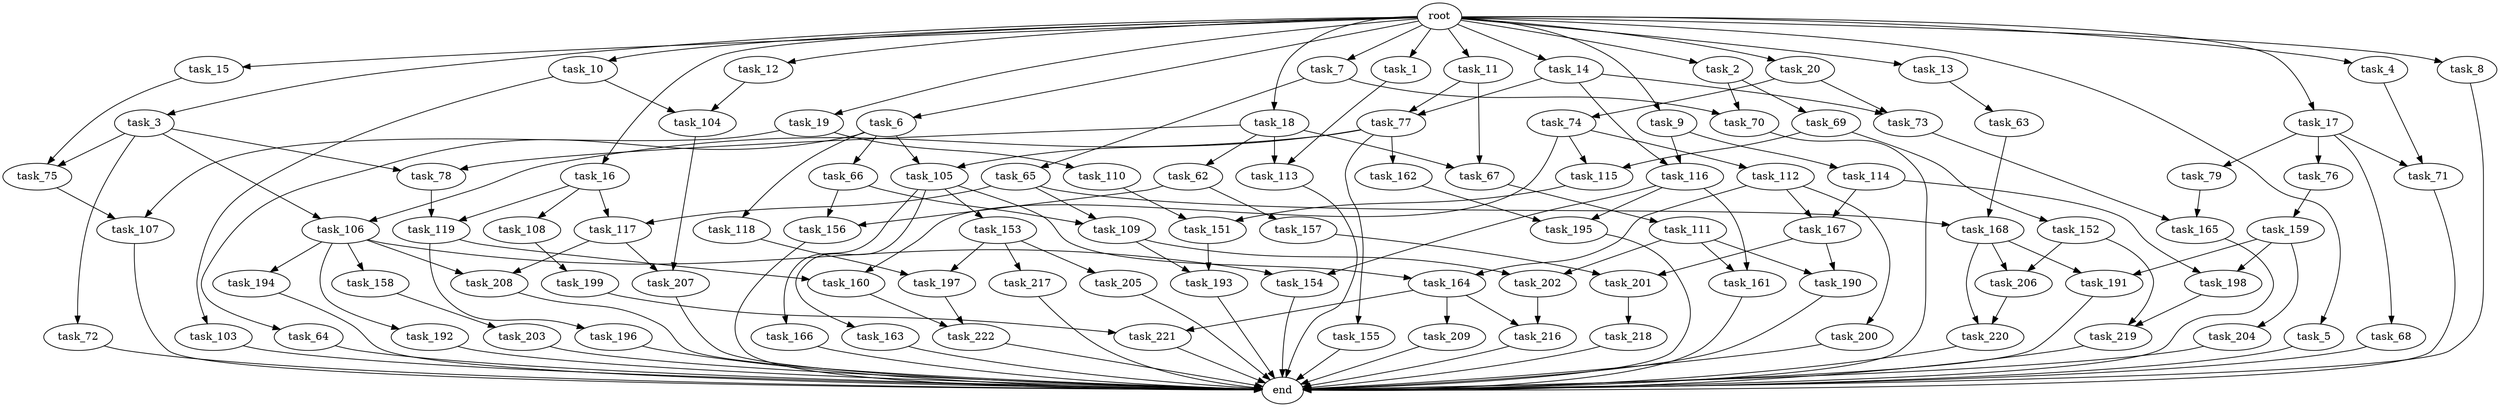 digraph G {
  task_207 [size="1245540515.840000"];
  task_192 [size="858993459.200000"];
  task_16 [size="1.024000"];
  task_168 [size="1245540515.840000"];
  task_115 [size="833223655.424000"];
  task_158 [size="858993459.200000"];
  task_19 [size="1.024000"];
  task_12 [size="1.024000"];
  task_190 [size="343597383.680000"];
  task_119 [size="687194767.360000"];
  task_111 [size="34359738.368000"];
  task_11 [size="1.024000"];
  task_20 [size="1.024000"];
  task_113 [size="343597383.680000"];
  task_68 [size="420906795.008000"];
  task_117 [size="1245540515.840000"];
  task_162 [size="214748364.800000"];
  task_151 [size="386547056.640000"];
  task_62 [size="34359738.368000"];
  task_14 [size="1.024000"];
  task_107 [size="1554778161.152000"];
  task_6 [size="1.024000"];
  task_108 [size="549755813.888000"];
  task_156 [size="446676598.784000"];
  task_103 [size="420906795.008000"];
  task_79 [size="420906795.008000"];
  task_72 [size="420906795.008000"];
  task_200 [size="549755813.888000"];
  task_5 [size="1.024000"];
  task_63 [size="214748364.800000"];
  task_217 [size="34359738.368000"];
  root [size="0.000000"];
  task_202 [size="1005022347.264000"];
  task_216 [size="343597383.680000"];
  task_104 [size="498216206.336000"];
  task_7 [size="1.024000"];
  task_74 [size="858993459.200000"];
  task_219 [size="343597383.680000"];
  task_159 [size="137438953.472000"];
  task_220 [size="910533066.752000"];
  task_152 [size="695784701.952000"];
  task_106 [size="635655159.808000"];
  task_157 [size="137438953.472000"];
  task_198 [size="111669149.696000"];
  task_118 [size="214748364.800000"];
  task_203 [size="420906795.008000"];
  task_155 [size="214748364.800000"];
  task_77 [size="1168231104.512000"];
  task_165 [size="1391569403.904000"];
  task_209 [size="34359738.368000"];
  task_110 [size="695784701.952000"];
  task_66 [size="214748364.800000"];
  task_4 [size="1.024000"];
  task_218 [size="214748364.800000"];
  task_191 [size="730144440.320000"];
  task_112 [size="137438953.472000"];
  task_199 [size="420906795.008000"];
  task_65 [size="214748364.800000"];
  task_69 [size="420906795.008000"];
  task_73 [size="1168231104.512000"];
  task_76 [size="420906795.008000"];
  task_208 [size="1408749273.088000"];
  task_114 [size="858993459.200000"];
  task_10 [size="1.024000"];
  task_13 [size="1.024000"];
  task_163 [size="420906795.008000"];
  task_1 [size="1.024000"];
  task_18 [size="1.024000"];
  task_153 [size="420906795.008000"];
  task_75 [size="841813590.016000"];
  task_64 [size="214748364.800000"];
  task_15 [size="1.024000"];
  end [size="0.000000"];
  task_164 [size="970662608.896000"];
  task_167 [size="627065225.216000"];
  task_196 [size="77309411.328000"];
  task_70 [size="635655159.808000"];
  task_160 [size="214748364.800000"];
  task_193 [size="910533066.752000"];
  task_78 [size="455266533.376000"];
  task_3 [size="1.024000"];
  task_166 [size="420906795.008000"];
  task_71 [size="730144440.320000"];
  task_197 [size="343597383.680000"];
  task_105 [size="429496729.600000"];
  task_201 [size="111669149.696000"];
  task_194 [size="858993459.200000"];
  task_109 [size="1005022347.264000"];
  task_8 [size="1.024000"];
  task_154 [size="996432412.672000"];
  task_9 [size="1.024000"];
  task_2 [size="1.024000"];
  task_67 [size="893353197.568000"];
  task_161 [size="446676598.784000"];
  task_17 [size="1.024000"];
  task_204 [size="34359738.368000"];
  task_195 [size="446676598.784000"];
  task_205 [size="34359738.368000"];
  task_116 [size="1168231104.512000"];
  task_222 [size="292057776.128000"];
  task_221 [size="730144440.320000"];
  task_206 [size="1005022347.264000"];

  task_207 -> end [size="1.000000"];
  task_192 -> end [size="1.000000"];
  task_16 -> task_108 [size="536870912.000000"];
  task_16 -> task_119 [size="536870912.000000"];
  task_16 -> task_117 [size="536870912.000000"];
  task_168 -> task_220 [size="679477248.000000"];
  task_168 -> task_191 [size="679477248.000000"];
  task_168 -> task_206 [size="679477248.000000"];
  task_115 -> task_151 [size="301989888.000000"];
  task_158 -> task_203 [size="411041792.000000"];
  task_19 -> task_110 [size="679477248.000000"];
  task_19 -> task_107 [size="679477248.000000"];
  task_12 -> task_104 [size="75497472.000000"];
  task_190 -> end [size="1.000000"];
  task_119 -> task_160 [size="75497472.000000"];
  task_119 -> task_196 [size="75497472.000000"];
  task_111 -> task_202 [size="301989888.000000"];
  task_111 -> task_161 [size="301989888.000000"];
  task_111 -> task_190 [size="301989888.000000"];
  task_11 -> task_67 [size="838860800.000000"];
  task_11 -> task_77 [size="838860800.000000"];
  task_20 -> task_74 [size="838860800.000000"];
  task_20 -> task_73 [size="838860800.000000"];
  task_113 -> end [size="1.000000"];
  task_68 -> end [size="1.000000"];
  task_117 -> task_207 [size="536870912.000000"];
  task_117 -> task_208 [size="536870912.000000"];
  task_162 -> task_195 [size="301989888.000000"];
  task_151 -> task_193 [size="209715200.000000"];
  task_62 -> task_156 [size="134217728.000000"];
  task_62 -> task_157 [size="134217728.000000"];
  task_14 -> task_77 [size="301989888.000000"];
  task_14 -> task_73 [size="301989888.000000"];
  task_14 -> task_116 [size="301989888.000000"];
  task_107 -> end [size="1.000000"];
  task_6 -> task_66 [size="209715200.000000"];
  task_6 -> task_118 [size="209715200.000000"];
  task_6 -> task_64 [size="209715200.000000"];
  task_6 -> task_105 [size="209715200.000000"];
  task_108 -> task_199 [size="411041792.000000"];
  task_156 -> end [size="1.000000"];
  task_103 -> end [size="1.000000"];
  task_79 -> task_165 [size="679477248.000000"];
  task_72 -> end [size="1.000000"];
  task_200 -> end [size="1.000000"];
  task_5 -> end [size="1.000000"];
  task_63 -> task_168 [size="536870912.000000"];
  task_217 -> end [size="1.000000"];
  root -> task_2 [size="1.000000"];
  root -> task_7 [size="1.000000"];
  root -> task_5 [size="1.000000"];
  root -> task_11 [size="1.000000"];
  root -> task_20 [size="1.000000"];
  root -> task_10 [size="1.000000"];
  root -> task_16 [size="1.000000"];
  root -> task_4 [size="1.000000"];
  root -> task_17 [size="1.000000"];
  root -> task_3 [size="1.000000"];
  root -> task_13 [size="1.000000"];
  root -> task_18 [size="1.000000"];
  root -> task_9 [size="1.000000"];
  root -> task_19 [size="1.000000"];
  root -> task_6 [size="1.000000"];
  root -> task_14 [size="1.000000"];
  root -> task_8 [size="1.000000"];
  root -> task_12 [size="1.000000"];
  root -> task_15 [size="1.000000"];
  root -> task_1 [size="1.000000"];
  task_202 -> task_216 [size="301989888.000000"];
  task_216 -> end [size="1.000000"];
  task_104 -> task_207 [size="679477248.000000"];
  task_7 -> task_70 [size="209715200.000000"];
  task_7 -> task_65 [size="209715200.000000"];
  task_74 -> task_160 [size="134217728.000000"];
  task_74 -> task_115 [size="134217728.000000"];
  task_74 -> task_112 [size="134217728.000000"];
  task_219 -> end [size="1.000000"];
  task_159 -> task_191 [size="33554432.000000"];
  task_159 -> task_204 [size="33554432.000000"];
  task_159 -> task_198 [size="33554432.000000"];
  task_220 -> end [size="1.000000"];
  task_152 -> task_219 [size="301989888.000000"];
  task_152 -> task_206 [size="301989888.000000"];
  task_106 -> task_208 [size="838860800.000000"];
  task_106 -> task_192 [size="838860800.000000"];
  task_106 -> task_154 [size="838860800.000000"];
  task_106 -> task_194 [size="838860800.000000"];
  task_106 -> task_158 [size="838860800.000000"];
  task_157 -> task_201 [size="75497472.000000"];
  task_198 -> task_219 [size="33554432.000000"];
  task_118 -> task_197 [size="301989888.000000"];
  task_203 -> end [size="1.000000"];
  task_155 -> end [size="1.000000"];
  task_77 -> task_105 [size="209715200.000000"];
  task_77 -> task_106 [size="209715200.000000"];
  task_77 -> task_155 [size="209715200.000000"];
  task_77 -> task_162 [size="209715200.000000"];
  task_165 -> end [size="1.000000"];
  task_209 -> end [size="1.000000"];
  task_110 -> task_151 [size="75497472.000000"];
  task_66 -> task_156 [size="301989888.000000"];
  task_66 -> task_109 [size="301989888.000000"];
  task_4 -> task_71 [size="301989888.000000"];
  task_218 -> end [size="1.000000"];
  task_191 -> end [size="1.000000"];
  task_112 -> task_164 [size="536870912.000000"];
  task_112 -> task_200 [size="536870912.000000"];
  task_112 -> task_167 [size="536870912.000000"];
  task_199 -> task_221 [size="679477248.000000"];
  task_65 -> task_168 [size="679477248.000000"];
  task_65 -> task_117 [size="679477248.000000"];
  task_65 -> task_109 [size="679477248.000000"];
  task_69 -> task_152 [size="679477248.000000"];
  task_69 -> task_115 [size="679477248.000000"];
  task_73 -> task_165 [size="679477248.000000"];
  task_76 -> task_159 [size="134217728.000000"];
  task_208 -> end [size="1.000000"];
  task_114 -> task_167 [size="75497472.000000"];
  task_114 -> task_198 [size="75497472.000000"];
  task_10 -> task_103 [size="411041792.000000"];
  task_10 -> task_104 [size="411041792.000000"];
  task_13 -> task_63 [size="209715200.000000"];
  task_163 -> end [size="1.000000"];
  task_1 -> task_113 [size="301989888.000000"];
  task_18 -> task_113 [size="33554432.000000"];
  task_18 -> task_62 [size="33554432.000000"];
  task_18 -> task_67 [size="33554432.000000"];
  task_18 -> task_78 [size="33554432.000000"];
  task_153 -> task_205 [size="33554432.000000"];
  task_153 -> task_217 [size="33554432.000000"];
  task_153 -> task_197 [size="33554432.000000"];
  task_75 -> task_107 [size="838860800.000000"];
  task_64 -> end [size="1.000000"];
  task_15 -> task_75 [size="411041792.000000"];
  task_164 -> task_209 [size="33554432.000000"];
  task_164 -> task_221 [size="33554432.000000"];
  task_164 -> task_216 [size="33554432.000000"];
  task_167 -> task_201 [size="33554432.000000"];
  task_167 -> task_190 [size="33554432.000000"];
  task_196 -> end [size="1.000000"];
  task_70 -> end [size="1.000000"];
  task_160 -> task_222 [size="209715200.000000"];
  task_193 -> end [size="1.000000"];
  task_78 -> task_119 [size="134217728.000000"];
  task_3 -> task_78 [size="411041792.000000"];
  task_3 -> task_75 [size="411041792.000000"];
  task_3 -> task_106 [size="411041792.000000"];
  task_3 -> task_72 [size="411041792.000000"];
  task_166 -> end [size="1.000000"];
  task_71 -> end [size="1.000000"];
  task_197 -> task_222 [size="75497472.000000"];
  task_105 -> task_166 [size="411041792.000000"];
  task_105 -> task_163 [size="411041792.000000"];
  task_105 -> task_153 [size="411041792.000000"];
  task_105 -> task_164 [size="411041792.000000"];
  task_201 -> task_218 [size="209715200.000000"];
  task_194 -> end [size="1.000000"];
  task_109 -> task_202 [size="679477248.000000"];
  task_109 -> task_193 [size="679477248.000000"];
  task_8 -> end [size="1.000000"];
  task_154 -> end [size="1.000000"];
  task_9 -> task_114 [size="838860800.000000"];
  task_9 -> task_116 [size="838860800.000000"];
  task_2 -> task_70 [size="411041792.000000"];
  task_2 -> task_69 [size="411041792.000000"];
  task_67 -> task_111 [size="33554432.000000"];
  task_161 -> end [size="1.000000"];
  task_17 -> task_71 [size="411041792.000000"];
  task_17 -> task_68 [size="411041792.000000"];
  task_17 -> task_76 [size="411041792.000000"];
  task_17 -> task_79 [size="411041792.000000"];
  task_204 -> end [size="1.000000"];
  task_195 -> end [size="1.000000"];
  task_205 -> end [size="1.000000"];
  task_116 -> task_161 [size="134217728.000000"];
  task_116 -> task_195 [size="134217728.000000"];
  task_116 -> task_154 [size="134217728.000000"];
  task_222 -> end [size="1.000000"];
  task_221 -> end [size="1.000000"];
  task_206 -> task_220 [size="209715200.000000"];
}
